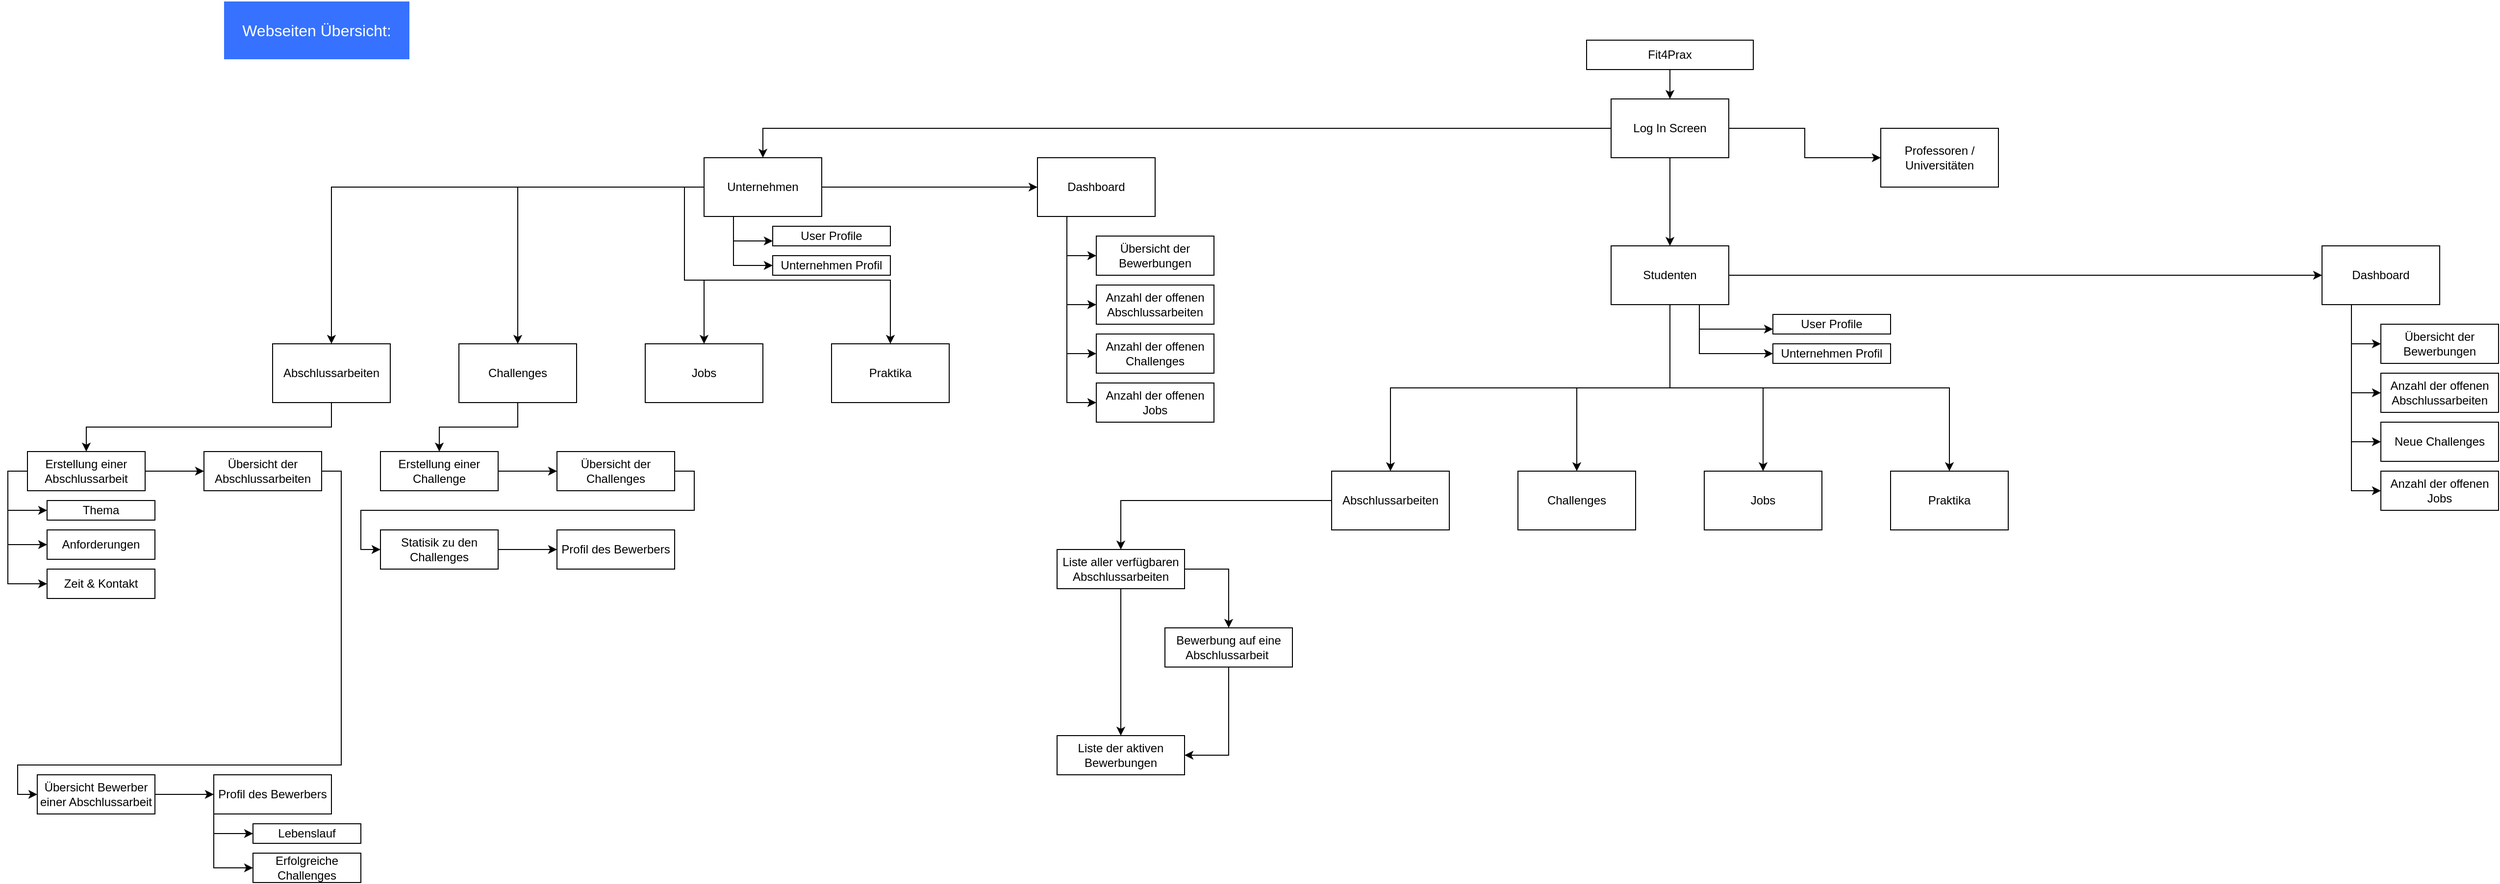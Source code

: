 <mxfile version="13.8.9-1" type="github">
  <diagram id="rN_J-9ETg_qTPU_yMJQu" name="Page-1">
    <mxGraphModel dx="5513" dy="2096" grid="1" gridSize="10" guides="1" tooltips="1" connect="1" arrows="1" fold="1" page="1" pageScale="1" pageWidth="1920" pageHeight="1200" math="0" shadow="0">
      <root>
        <mxCell id="0" />
        <mxCell id="1" parent="0" />
        <mxCell id="IwZt7iaxUgFLgzJAYP8h-428" style="edgeStyle=orthogonalEdgeStyle;rounded=0;orthogonalLoop=1;jettySize=auto;html=1;exitX=0.5;exitY=1;exitDx=0;exitDy=0;entryX=0.5;entryY=0;entryDx=0;entryDy=0;" parent="1" source="IwZt7iaxUgFLgzJAYP8h-424" target="IwZt7iaxUgFLgzJAYP8h-426" edge="1">
          <mxGeometry relative="1" as="geometry" />
        </mxCell>
        <mxCell id="IwZt7iaxUgFLgzJAYP8h-424" value="Fit4Prax" style="rounded=0;whiteSpace=wrap;html=1;" parent="1" vertex="1">
          <mxGeometry x="-490" y="-1140" width="170" height="30" as="geometry" />
        </mxCell>
        <mxCell id="IwZt7iaxUgFLgzJAYP8h-429" style="edgeStyle=orthogonalEdgeStyle;rounded=0;orthogonalLoop=1;jettySize=auto;html=1;entryX=0.5;entryY=0;entryDx=0;entryDy=0;" parent="1" source="IwZt7iaxUgFLgzJAYP8h-426" target="IwZt7iaxUgFLgzJAYP8h-430" edge="1">
          <mxGeometry relative="1" as="geometry">
            <mxPoint x="-570.0" y="-1050" as="targetPoint" />
          </mxGeometry>
        </mxCell>
        <mxCell id="IwZt7iaxUgFLgzJAYP8h-432" style="edgeStyle=orthogonalEdgeStyle;rounded=0;orthogonalLoop=1;jettySize=auto;html=1;exitX=0.5;exitY=1;exitDx=0;exitDy=0;entryX=0.5;entryY=0;entryDx=0;entryDy=0;" parent="1" source="IwZt7iaxUgFLgzJAYP8h-426" target="IwZt7iaxUgFLgzJAYP8h-431" edge="1">
          <mxGeometry relative="1" as="geometry" />
        </mxCell>
        <mxCell id="IwZt7iaxUgFLgzJAYP8h-434" style="edgeStyle=orthogonalEdgeStyle;rounded=0;orthogonalLoop=1;jettySize=auto;html=1;exitX=1;exitY=0.5;exitDx=0;exitDy=0;entryX=0;entryY=0.5;entryDx=0;entryDy=0;" parent="1" source="IwZt7iaxUgFLgzJAYP8h-426" target="IwZt7iaxUgFLgzJAYP8h-433" edge="1">
          <mxGeometry relative="1" as="geometry" />
        </mxCell>
        <mxCell id="IwZt7iaxUgFLgzJAYP8h-426" value="Log In Screen" style="rounded=0;whiteSpace=wrap;html=1;" parent="1" vertex="1">
          <mxGeometry x="-465" y="-1080" width="120" height="60" as="geometry" />
        </mxCell>
        <mxCell id="IwZt7iaxUgFLgzJAYP8h-439" style="edgeStyle=orthogonalEdgeStyle;rounded=0;orthogonalLoop=1;jettySize=auto;html=1;exitX=0.25;exitY=1;exitDx=0;exitDy=0;entryX=0;entryY=0.75;entryDx=0;entryDy=0;" parent="1" source="IwZt7iaxUgFLgzJAYP8h-430" target="IwZt7iaxUgFLgzJAYP8h-435" edge="1">
          <mxGeometry relative="1" as="geometry" />
        </mxCell>
        <mxCell id="IwZt7iaxUgFLgzJAYP8h-441" style="edgeStyle=orthogonalEdgeStyle;rounded=0;orthogonalLoop=1;jettySize=auto;html=1;exitX=0.25;exitY=1;exitDx=0;exitDy=0;entryX=0;entryY=0.5;entryDx=0;entryDy=0;" parent="1" source="IwZt7iaxUgFLgzJAYP8h-430" target="IwZt7iaxUgFLgzJAYP8h-436" edge="1">
          <mxGeometry relative="1" as="geometry">
            <mxPoint x="-1380.034" y="-900" as="targetPoint" />
          </mxGeometry>
        </mxCell>
        <mxCell id="IwZt7iaxUgFLgzJAYP8h-450" style="edgeStyle=orthogonalEdgeStyle;rounded=0;orthogonalLoop=1;jettySize=auto;html=1;exitX=0;exitY=0.5;exitDx=0;exitDy=0;entryX=0.5;entryY=0;entryDx=0;entryDy=0;" parent="1" source="IwZt7iaxUgFLgzJAYP8h-430" target="IwZt7iaxUgFLgzJAYP8h-443" edge="1">
          <mxGeometry relative="1" as="geometry" />
        </mxCell>
        <mxCell id="IwZt7iaxUgFLgzJAYP8h-451" style="edgeStyle=orthogonalEdgeStyle;rounded=0;orthogonalLoop=1;jettySize=auto;html=1;exitX=0;exitY=0.5;exitDx=0;exitDy=0;" parent="1" source="IwZt7iaxUgFLgzJAYP8h-430" target="IwZt7iaxUgFLgzJAYP8h-447" edge="1">
          <mxGeometry relative="1" as="geometry" />
        </mxCell>
        <mxCell id="IwZt7iaxUgFLgzJAYP8h-452" style="edgeStyle=orthogonalEdgeStyle;rounded=0;orthogonalLoop=1;jettySize=auto;html=1;exitX=0;exitY=0.5;exitDx=0;exitDy=0;" parent="1" source="IwZt7iaxUgFLgzJAYP8h-430" target="IwZt7iaxUgFLgzJAYP8h-449" edge="1">
          <mxGeometry relative="1" as="geometry" />
        </mxCell>
        <mxCell id="IwZt7iaxUgFLgzJAYP8h-454" style="edgeStyle=orthogonalEdgeStyle;rounded=0;orthogonalLoop=1;jettySize=auto;html=1;exitX=1;exitY=0.5;exitDx=0;exitDy=0;entryX=0;entryY=0.5;entryDx=0;entryDy=0;" parent="1" source="IwZt7iaxUgFLgzJAYP8h-430" target="IwZt7iaxUgFLgzJAYP8h-453" edge="1">
          <mxGeometry relative="1" as="geometry" />
        </mxCell>
        <mxCell id="IwZt7iaxUgFLgzJAYP8h-465" style="edgeStyle=orthogonalEdgeStyle;rounded=0;orthogonalLoop=1;jettySize=auto;html=1;exitX=0;exitY=0.5;exitDx=0;exitDy=0;entryX=0.5;entryY=0;entryDx=0;entryDy=0;" parent="1" source="IwZt7iaxUgFLgzJAYP8h-430" target="IwZt7iaxUgFLgzJAYP8h-464" edge="1">
          <mxGeometry relative="1" as="geometry" />
        </mxCell>
        <mxCell id="IwZt7iaxUgFLgzJAYP8h-430" value="Unternehmen" style="rounded=0;whiteSpace=wrap;html=1;" parent="1" vertex="1">
          <mxGeometry x="-1390" y="-1020" width="120" height="60" as="geometry" />
        </mxCell>
        <mxCell id="3NRR5k_P6wBEroULs3_i-11" style="edgeStyle=orthogonalEdgeStyle;rounded=0;orthogonalLoop=1;jettySize=auto;html=1;exitX=1;exitY=0.5;exitDx=0;exitDy=0;entryX=0;entryY=0.5;entryDx=0;entryDy=0;" parent="1" source="IwZt7iaxUgFLgzJAYP8h-431" target="3NRR5k_P6wBEroULs3_i-6" edge="1">
          <mxGeometry relative="1" as="geometry">
            <mxPoint x="-300" y="-900" as="targetPoint" />
          </mxGeometry>
        </mxCell>
        <mxCell id="JYuaUcvJa31lzN-BkhPr-9" style="edgeStyle=orthogonalEdgeStyle;rounded=0;orthogonalLoop=1;jettySize=auto;html=1;exitX=0.75;exitY=1;exitDx=0;exitDy=0;entryX=0;entryY=0.75;entryDx=0;entryDy=0;" edge="1" parent="1" source="IwZt7iaxUgFLgzJAYP8h-431" target="JYuaUcvJa31lzN-BkhPr-3">
          <mxGeometry relative="1" as="geometry" />
        </mxCell>
        <mxCell id="JYuaUcvJa31lzN-BkhPr-10" style="edgeStyle=orthogonalEdgeStyle;rounded=0;orthogonalLoop=1;jettySize=auto;html=1;exitX=0.75;exitY=1;exitDx=0;exitDy=0;entryX=0;entryY=0.5;entryDx=0;entryDy=0;" edge="1" parent="1" source="IwZt7iaxUgFLgzJAYP8h-431" target="JYuaUcvJa31lzN-BkhPr-4">
          <mxGeometry relative="1" as="geometry" />
        </mxCell>
        <mxCell id="JYuaUcvJa31lzN-BkhPr-11" style="edgeStyle=orthogonalEdgeStyle;rounded=0;orthogonalLoop=1;jettySize=auto;html=1;exitX=0.5;exitY=1;exitDx=0;exitDy=0;entryX=0.5;entryY=0;entryDx=0;entryDy=0;" edge="1" parent="1" source="IwZt7iaxUgFLgzJAYP8h-431" target="JYuaUcvJa31lzN-BkhPr-5">
          <mxGeometry relative="1" as="geometry" />
        </mxCell>
        <mxCell id="JYuaUcvJa31lzN-BkhPr-12" style="edgeStyle=orthogonalEdgeStyle;rounded=0;orthogonalLoop=1;jettySize=auto;html=1;exitX=0.5;exitY=1;exitDx=0;exitDy=0;entryX=0.5;entryY=0;entryDx=0;entryDy=0;" edge="1" parent="1" source="IwZt7iaxUgFLgzJAYP8h-431" target="JYuaUcvJa31lzN-BkhPr-6">
          <mxGeometry relative="1" as="geometry" />
        </mxCell>
        <mxCell id="JYuaUcvJa31lzN-BkhPr-13" style="edgeStyle=orthogonalEdgeStyle;rounded=0;orthogonalLoop=1;jettySize=auto;html=1;exitX=0.5;exitY=1;exitDx=0;exitDy=0;entryX=0.5;entryY=0;entryDx=0;entryDy=0;" edge="1" parent="1" source="IwZt7iaxUgFLgzJAYP8h-431" target="JYuaUcvJa31lzN-BkhPr-8">
          <mxGeometry relative="1" as="geometry" />
        </mxCell>
        <mxCell id="JYuaUcvJa31lzN-BkhPr-14" style="edgeStyle=orthogonalEdgeStyle;rounded=0;orthogonalLoop=1;jettySize=auto;html=1;exitX=0.5;exitY=1;exitDx=0;exitDy=0;" edge="1" parent="1" source="IwZt7iaxUgFLgzJAYP8h-431" target="JYuaUcvJa31lzN-BkhPr-7">
          <mxGeometry relative="1" as="geometry" />
        </mxCell>
        <mxCell id="IwZt7iaxUgFLgzJAYP8h-431" value="Studenten" style="rounded=0;whiteSpace=wrap;html=1;" parent="1" vertex="1">
          <mxGeometry x="-465" y="-930" width="120" height="60" as="geometry" />
        </mxCell>
        <mxCell id="IwZt7iaxUgFLgzJAYP8h-433" value="Professoren / Universitäten" style="rounded=0;whiteSpace=wrap;html=1;" parent="1" vertex="1">
          <mxGeometry x="-190" y="-1050" width="120" height="60" as="geometry" />
        </mxCell>
        <mxCell id="IwZt7iaxUgFLgzJAYP8h-435" value="User Profile" style="rounded=0;whiteSpace=wrap;html=1;" parent="1" vertex="1">
          <mxGeometry x="-1320" y="-950" width="120" height="20" as="geometry" />
        </mxCell>
        <mxCell id="IwZt7iaxUgFLgzJAYP8h-436" value="Unternehmen Profil" style="rounded=0;whiteSpace=wrap;html=1;" parent="1" vertex="1">
          <mxGeometry x="-1320" y="-920" width="120" height="20" as="geometry" />
        </mxCell>
        <mxCell id="IwZt7iaxUgFLgzJAYP8h-477" style="edgeStyle=orthogonalEdgeStyle;rounded=0;orthogonalLoop=1;jettySize=auto;html=1;exitX=0.5;exitY=1;exitDx=0;exitDy=0;" parent="1" source="IwZt7iaxUgFLgzJAYP8h-443" target="IwZt7iaxUgFLgzJAYP8h-470" edge="1">
          <mxGeometry relative="1" as="geometry" />
        </mxCell>
        <mxCell id="IwZt7iaxUgFLgzJAYP8h-443" value="Abschlussarbeiten" style="rounded=0;whiteSpace=wrap;html=1;" parent="1" vertex="1">
          <mxGeometry x="-1830" y="-830" width="120" height="60" as="geometry" />
        </mxCell>
        <mxCell id="IwZt7iaxUgFLgzJAYP8h-487" style="edgeStyle=orthogonalEdgeStyle;rounded=0;orthogonalLoop=1;jettySize=auto;html=1;exitX=0.5;exitY=1;exitDx=0;exitDy=0;entryX=0.5;entryY=0;entryDx=0;entryDy=0;" parent="1" source="IwZt7iaxUgFLgzJAYP8h-447" target="IwZt7iaxUgFLgzJAYP8h-483" edge="1">
          <mxGeometry relative="1" as="geometry" />
        </mxCell>
        <mxCell id="IwZt7iaxUgFLgzJAYP8h-447" value="Challenges" style="rounded=0;whiteSpace=wrap;html=1;" parent="1" vertex="1">
          <mxGeometry x="-1640" y="-830" width="120" height="60" as="geometry" />
        </mxCell>
        <mxCell id="IwZt7iaxUgFLgzJAYP8h-449" value="Praktika" style="rounded=0;whiteSpace=wrap;html=1;" parent="1" vertex="1">
          <mxGeometry x="-1260" y="-830" width="120" height="60" as="geometry" />
        </mxCell>
        <mxCell id="IwZt7iaxUgFLgzJAYP8h-457" style="edgeStyle=orthogonalEdgeStyle;rounded=0;orthogonalLoop=1;jettySize=auto;html=1;exitX=0.25;exitY=1;exitDx=0;exitDy=0;entryX=0;entryY=0.5;entryDx=0;entryDy=0;" parent="1" source="IwZt7iaxUgFLgzJAYP8h-453" target="IwZt7iaxUgFLgzJAYP8h-456" edge="1">
          <mxGeometry relative="1" as="geometry" />
        </mxCell>
        <mxCell id="IwZt7iaxUgFLgzJAYP8h-459" style="edgeStyle=orthogonalEdgeStyle;rounded=0;orthogonalLoop=1;jettySize=auto;html=1;exitX=0.25;exitY=1;exitDx=0;exitDy=0;entryX=0;entryY=0.5;entryDx=0;entryDy=0;" parent="1" source="IwZt7iaxUgFLgzJAYP8h-453" target="IwZt7iaxUgFLgzJAYP8h-458" edge="1">
          <mxGeometry relative="1" as="geometry" />
        </mxCell>
        <mxCell id="IwZt7iaxUgFLgzJAYP8h-462" style="edgeStyle=orthogonalEdgeStyle;rounded=0;orthogonalLoop=1;jettySize=auto;html=1;exitX=0.25;exitY=1;exitDx=0;exitDy=0;entryX=0;entryY=0.5;entryDx=0;entryDy=0;" parent="1" source="IwZt7iaxUgFLgzJAYP8h-453" target="IwZt7iaxUgFLgzJAYP8h-460" edge="1">
          <mxGeometry relative="1" as="geometry" />
        </mxCell>
        <mxCell id="IwZt7iaxUgFLgzJAYP8h-463" style="edgeStyle=orthogonalEdgeStyle;rounded=0;orthogonalLoop=1;jettySize=auto;html=1;exitX=0.25;exitY=1;exitDx=0;exitDy=0;entryX=0;entryY=0.5;entryDx=0;entryDy=0;" parent="1" source="IwZt7iaxUgFLgzJAYP8h-453" target="IwZt7iaxUgFLgzJAYP8h-461" edge="1">
          <mxGeometry relative="1" as="geometry" />
        </mxCell>
        <mxCell id="IwZt7iaxUgFLgzJAYP8h-453" value="Dashboard" style="rounded=0;whiteSpace=wrap;html=1;" parent="1" vertex="1">
          <mxGeometry x="-1050" y="-1020" width="120" height="60" as="geometry" />
        </mxCell>
        <mxCell id="IwZt7iaxUgFLgzJAYP8h-456" value="Übersicht der Bewerbungen" style="rounded=0;whiteSpace=wrap;html=1;" parent="1" vertex="1">
          <mxGeometry x="-990" y="-940" width="120" height="40" as="geometry" />
        </mxCell>
        <mxCell id="IwZt7iaxUgFLgzJAYP8h-458" value="Anzahl der offenen Abschlussarbeiten" style="rounded=0;whiteSpace=wrap;html=1;" parent="1" vertex="1">
          <mxGeometry x="-990" y="-890" width="120" height="40" as="geometry" />
        </mxCell>
        <mxCell id="IwZt7iaxUgFLgzJAYP8h-460" value="Anzahl der offenen Challenges" style="rounded=0;whiteSpace=wrap;html=1;" parent="1" vertex="1">
          <mxGeometry x="-990" y="-840" width="120" height="40" as="geometry" />
        </mxCell>
        <mxCell id="IwZt7iaxUgFLgzJAYP8h-461" value="Anzahl der offenen Jobs" style="rounded=0;whiteSpace=wrap;html=1;" parent="1" vertex="1">
          <mxGeometry x="-990" y="-790" width="120" height="40" as="geometry" />
        </mxCell>
        <mxCell id="IwZt7iaxUgFLgzJAYP8h-464" value="Jobs" style="rounded=0;whiteSpace=wrap;html=1;" parent="1" vertex="1">
          <mxGeometry x="-1450" y="-830" width="120" height="60" as="geometry" />
        </mxCell>
        <mxCell id="IwZt7iaxUgFLgzJAYP8h-473" style="edgeStyle=orthogonalEdgeStyle;rounded=0;orthogonalLoop=1;jettySize=auto;html=1;exitX=1;exitY=0.5;exitDx=0;exitDy=0;entryX=0;entryY=0.5;entryDx=0;entryDy=0;" parent="1" source="IwZt7iaxUgFLgzJAYP8h-469" target="IwZt7iaxUgFLgzJAYP8h-471" edge="1">
          <mxGeometry relative="1" as="geometry">
            <Array as="points">
              <mxPoint x="-1760" y="-700" />
              <mxPoint x="-1760" y="-400" />
              <mxPoint x="-2090" y="-400" />
              <mxPoint x="-2090" y="-370" />
            </Array>
          </mxGeometry>
        </mxCell>
        <mxCell id="IwZt7iaxUgFLgzJAYP8h-469" value="Übersicht der Abschlussarbeiten" style="rounded=0;whiteSpace=wrap;html=1;" parent="1" vertex="1">
          <mxGeometry x="-1900" y="-720" width="120" height="40" as="geometry" />
        </mxCell>
        <mxCell id="IwZt7iaxUgFLgzJAYP8h-472" style="edgeStyle=orthogonalEdgeStyle;rounded=0;orthogonalLoop=1;jettySize=auto;html=1;exitX=1;exitY=0.5;exitDx=0;exitDy=0;entryX=0;entryY=0.5;entryDx=0;entryDy=0;" parent="1" source="IwZt7iaxUgFLgzJAYP8h-470" target="IwZt7iaxUgFLgzJAYP8h-469" edge="1">
          <mxGeometry relative="1" as="geometry" />
        </mxCell>
        <mxCell id="IwZt7iaxUgFLgzJAYP8h-498" style="edgeStyle=orthogonalEdgeStyle;rounded=0;orthogonalLoop=1;jettySize=auto;html=1;exitX=0;exitY=0.5;exitDx=0;exitDy=0;entryX=0;entryY=0.5;entryDx=0;entryDy=0;" parent="1" source="IwZt7iaxUgFLgzJAYP8h-470" target="IwZt7iaxUgFLgzJAYP8h-496" edge="1">
          <mxGeometry relative="1" as="geometry" />
        </mxCell>
        <mxCell id="IwZt7iaxUgFLgzJAYP8h-499" style="edgeStyle=orthogonalEdgeStyle;rounded=0;orthogonalLoop=1;jettySize=auto;html=1;exitX=0;exitY=0.5;exitDx=0;exitDy=0;entryX=0;entryY=0.5;entryDx=0;entryDy=0;" parent="1" source="IwZt7iaxUgFLgzJAYP8h-470" target="IwZt7iaxUgFLgzJAYP8h-497" edge="1">
          <mxGeometry relative="1" as="geometry" />
        </mxCell>
        <mxCell id="IwZt7iaxUgFLgzJAYP8h-501" style="edgeStyle=orthogonalEdgeStyle;rounded=0;orthogonalLoop=1;jettySize=auto;html=1;exitX=0;exitY=0.5;exitDx=0;exitDy=0;entryX=0;entryY=0.5;entryDx=0;entryDy=0;" parent="1" source="IwZt7iaxUgFLgzJAYP8h-470" target="IwZt7iaxUgFLgzJAYP8h-500" edge="1">
          <mxGeometry relative="1" as="geometry" />
        </mxCell>
        <mxCell id="IwZt7iaxUgFLgzJAYP8h-470" value="Erstellung einer Abschlussarbeit" style="rounded=0;whiteSpace=wrap;html=1;" parent="1" vertex="1">
          <mxGeometry x="-2080" y="-720" width="120" height="40" as="geometry" />
        </mxCell>
        <mxCell id="IwZt7iaxUgFLgzJAYP8h-479" style="edgeStyle=orthogonalEdgeStyle;rounded=0;orthogonalLoop=1;jettySize=auto;html=1;exitX=1;exitY=0.5;exitDx=0;exitDy=0;entryX=0;entryY=0.5;entryDx=0;entryDy=0;" parent="1" source="IwZt7iaxUgFLgzJAYP8h-471" target="IwZt7iaxUgFLgzJAYP8h-478" edge="1">
          <mxGeometry relative="1" as="geometry" />
        </mxCell>
        <mxCell id="IwZt7iaxUgFLgzJAYP8h-471" value="Übersicht Bewerber einer Abschlussarbeit" style="rounded=0;whiteSpace=wrap;html=1;" parent="1" vertex="1">
          <mxGeometry x="-2070" y="-390" width="120" height="40" as="geometry" />
        </mxCell>
        <mxCell id="IwZt7iaxUgFLgzJAYP8h-490" style="edgeStyle=orthogonalEdgeStyle;rounded=0;orthogonalLoop=1;jettySize=auto;html=1;exitX=0;exitY=1;exitDx=0;exitDy=0;entryX=0;entryY=0.5;entryDx=0;entryDy=0;" parent="1" source="IwZt7iaxUgFLgzJAYP8h-478" target="IwZt7iaxUgFLgzJAYP8h-488" edge="1">
          <mxGeometry relative="1" as="geometry" />
        </mxCell>
        <mxCell id="IwZt7iaxUgFLgzJAYP8h-495" style="edgeStyle=orthogonalEdgeStyle;rounded=0;orthogonalLoop=1;jettySize=auto;html=1;exitX=0;exitY=1;exitDx=0;exitDy=0;entryX=0;entryY=0.5;entryDx=0;entryDy=0;" parent="1" source="IwZt7iaxUgFLgzJAYP8h-478" target="IwZt7iaxUgFLgzJAYP8h-489" edge="1">
          <mxGeometry relative="1" as="geometry" />
        </mxCell>
        <mxCell id="IwZt7iaxUgFLgzJAYP8h-478" value="Profil des Bewerbers" style="rounded=0;whiteSpace=wrap;html=1;" parent="1" vertex="1">
          <mxGeometry x="-1890" y="-390" width="120" height="40" as="geometry" />
        </mxCell>
        <mxCell id="IwZt7iaxUgFLgzJAYP8h-480" style="edgeStyle=orthogonalEdgeStyle;rounded=0;orthogonalLoop=1;jettySize=auto;html=1;exitX=1;exitY=0.5;exitDx=0;exitDy=0;entryX=0;entryY=0.5;entryDx=0;entryDy=0;" parent="1" source="IwZt7iaxUgFLgzJAYP8h-481" target="IwZt7iaxUgFLgzJAYP8h-485" edge="1">
          <mxGeometry relative="1" as="geometry" />
        </mxCell>
        <mxCell id="IwZt7iaxUgFLgzJAYP8h-481" value="Übersicht der Challenges" style="rounded=0;whiteSpace=wrap;html=1;" parent="1" vertex="1">
          <mxGeometry x="-1540" y="-720" width="120" height="40" as="geometry" />
        </mxCell>
        <mxCell id="IwZt7iaxUgFLgzJAYP8h-482" style="edgeStyle=orthogonalEdgeStyle;rounded=0;orthogonalLoop=1;jettySize=auto;html=1;exitX=1;exitY=0.5;exitDx=0;exitDy=0;entryX=0;entryY=0.5;entryDx=0;entryDy=0;" parent="1" source="IwZt7iaxUgFLgzJAYP8h-483" target="IwZt7iaxUgFLgzJAYP8h-481" edge="1">
          <mxGeometry relative="1" as="geometry" />
        </mxCell>
        <mxCell id="IwZt7iaxUgFLgzJAYP8h-483" value="Erstellung einer Challenge" style="rounded=0;whiteSpace=wrap;html=1;" parent="1" vertex="1">
          <mxGeometry x="-1720" y="-720" width="120" height="40" as="geometry" />
        </mxCell>
        <mxCell id="IwZt7iaxUgFLgzJAYP8h-484" style="edgeStyle=orthogonalEdgeStyle;rounded=0;orthogonalLoop=1;jettySize=auto;html=1;exitX=1;exitY=0.5;exitDx=0;exitDy=0;entryX=0;entryY=0.5;entryDx=0;entryDy=0;" parent="1" source="IwZt7iaxUgFLgzJAYP8h-485" target="IwZt7iaxUgFLgzJAYP8h-486" edge="1">
          <mxGeometry relative="1" as="geometry" />
        </mxCell>
        <mxCell id="IwZt7iaxUgFLgzJAYP8h-485" value="Statisik zu den Challenges" style="rounded=0;whiteSpace=wrap;html=1;" parent="1" vertex="1">
          <mxGeometry x="-1720" y="-640" width="120" height="40" as="geometry" />
        </mxCell>
        <mxCell id="IwZt7iaxUgFLgzJAYP8h-486" value="Profil des Bewerbers" style="rounded=0;whiteSpace=wrap;html=1;" parent="1" vertex="1">
          <mxGeometry x="-1540" y="-640" width="120" height="40" as="geometry" />
        </mxCell>
        <mxCell id="IwZt7iaxUgFLgzJAYP8h-488" value="Lebenslauf" style="rounded=0;whiteSpace=wrap;html=1;" parent="1" vertex="1">
          <mxGeometry x="-1850" y="-340" width="110" height="20" as="geometry" />
        </mxCell>
        <mxCell id="IwZt7iaxUgFLgzJAYP8h-489" value="Erfolgreiche Challenges" style="rounded=0;whiteSpace=wrap;html=1;" parent="1" vertex="1">
          <mxGeometry x="-1850" y="-310" width="110" height="30" as="geometry" />
        </mxCell>
        <mxCell id="IwZt7iaxUgFLgzJAYP8h-496" value="Thema" style="rounded=0;whiteSpace=wrap;html=1;" parent="1" vertex="1">
          <mxGeometry x="-2060" y="-670" width="110" height="20" as="geometry" />
        </mxCell>
        <mxCell id="IwZt7iaxUgFLgzJAYP8h-497" value="Anforderungen" style="rounded=0;whiteSpace=wrap;html=1;" parent="1" vertex="1">
          <mxGeometry x="-2060" y="-640" width="110" height="30" as="geometry" />
        </mxCell>
        <mxCell id="IwZt7iaxUgFLgzJAYP8h-500" value="Zeit &amp;amp; Kontakt" style="rounded=0;whiteSpace=wrap;html=1;" parent="1" vertex="1">
          <mxGeometry x="-2060" y="-600" width="110" height="30" as="geometry" />
        </mxCell>
        <mxCell id="3NRR5k_P6wBEroULs3_i-1" value="&lt;font style=&quot;font-size: 16px&quot; color=&quot;#ffffff&quot;&gt;Webseiten Übersicht:&lt;/font&gt;" style="whiteSpace=wrap;html=1;fillColor=#3672FF;strokeColor=#FFFFFF;" parent="1" vertex="1">
          <mxGeometry x="-1880" y="-1180" width="190" height="60" as="geometry" />
        </mxCell>
        <mxCell id="3NRR5k_P6wBEroULs3_i-2" style="edgeStyle=orthogonalEdgeStyle;rounded=0;orthogonalLoop=1;jettySize=auto;html=1;exitX=0.25;exitY=1;exitDx=0;exitDy=0;entryX=0;entryY=0.5;entryDx=0;entryDy=0;" parent="1" source="3NRR5k_P6wBEroULs3_i-6" target="3NRR5k_P6wBEroULs3_i-7" edge="1">
          <mxGeometry relative="1" as="geometry" />
        </mxCell>
        <mxCell id="3NRR5k_P6wBEroULs3_i-3" style="edgeStyle=orthogonalEdgeStyle;rounded=0;orthogonalLoop=1;jettySize=auto;html=1;exitX=0.25;exitY=1;exitDx=0;exitDy=0;entryX=0;entryY=0.5;entryDx=0;entryDy=0;" parent="1" source="3NRR5k_P6wBEroULs3_i-6" target="3NRR5k_P6wBEroULs3_i-8" edge="1">
          <mxGeometry relative="1" as="geometry" />
        </mxCell>
        <mxCell id="3NRR5k_P6wBEroULs3_i-4" style="edgeStyle=orthogonalEdgeStyle;rounded=0;orthogonalLoop=1;jettySize=auto;html=1;exitX=0.25;exitY=1;exitDx=0;exitDy=0;entryX=0;entryY=0.5;entryDx=0;entryDy=0;" parent="1" source="3NRR5k_P6wBEroULs3_i-6" target="3NRR5k_P6wBEroULs3_i-9" edge="1">
          <mxGeometry relative="1" as="geometry" />
        </mxCell>
        <mxCell id="3NRR5k_P6wBEroULs3_i-5" style="edgeStyle=orthogonalEdgeStyle;rounded=0;orthogonalLoop=1;jettySize=auto;html=1;exitX=0.25;exitY=1;exitDx=0;exitDy=0;entryX=0;entryY=0.5;entryDx=0;entryDy=0;" parent="1" source="3NRR5k_P6wBEroULs3_i-6" target="3NRR5k_P6wBEroULs3_i-10" edge="1">
          <mxGeometry relative="1" as="geometry" />
        </mxCell>
        <mxCell id="3NRR5k_P6wBEroULs3_i-6" value="Dashboard" style="rounded=0;whiteSpace=wrap;html=1;" parent="1" vertex="1">
          <mxGeometry x="260" y="-930" width="120" height="60" as="geometry" />
        </mxCell>
        <mxCell id="3NRR5k_P6wBEroULs3_i-7" value="Übersicht der Bewerbungen" style="rounded=0;whiteSpace=wrap;html=1;" parent="1" vertex="1">
          <mxGeometry x="320" y="-850" width="120" height="40" as="geometry" />
        </mxCell>
        <mxCell id="3NRR5k_P6wBEroULs3_i-8" value="Anzahl der offenen Abschlussarbeiten" style="rounded=0;whiteSpace=wrap;html=1;" parent="1" vertex="1">
          <mxGeometry x="320" y="-800" width="120" height="40" as="geometry" />
        </mxCell>
        <mxCell id="3NRR5k_P6wBEroULs3_i-9" value="Neue Challenges" style="rounded=0;whiteSpace=wrap;html=1;" parent="1" vertex="1">
          <mxGeometry x="320" y="-750" width="120" height="40" as="geometry" />
        </mxCell>
        <mxCell id="3NRR5k_P6wBEroULs3_i-10" value="Anzahl der offenen Jobs" style="rounded=0;whiteSpace=wrap;html=1;" parent="1" vertex="1">
          <mxGeometry x="320" y="-700" width="120" height="40" as="geometry" />
        </mxCell>
        <mxCell id="JYuaUcvJa31lzN-BkhPr-3" value="User Profile" style="rounded=0;whiteSpace=wrap;html=1;" vertex="1" parent="1">
          <mxGeometry x="-300" y="-860" width="120" height="20" as="geometry" />
        </mxCell>
        <mxCell id="JYuaUcvJa31lzN-BkhPr-4" value="Unternehmen Profil" style="rounded=0;whiteSpace=wrap;html=1;" vertex="1" parent="1">
          <mxGeometry x="-300" y="-830" width="120" height="20" as="geometry" />
        </mxCell>
        <mxCell id="JYuaUcvJa31lzN-BkhPr-17" style="edgeStyle=orthogonalEdgeStyle;rounded=0;orthogonalLoop=1;jettySize=auto;html=1;exitX=0;exitY=0.5;exitDx=0;exitDy=0;entryX=0.5;entryY=0;entryDx=0;entryDy=0;" edge="1" parent="1" source="JYuaUcvJa31lzN-BkhPr-5" target="JYuaUcvJa31lzN-BkhPr-15">
          <mxGeometry relative="1" as="geometry" />
        </mxCell>
        <mxCell id="JYuaUcvJa31lzN-BkhPr-5" value="Abschlussarbeiten" style="rounded=0;whiteSpace=wrap;html=1;" vertex="1" parent="1">
          <mxGeometry x="-750" y="-700" width="120" height="60" as="geometry" />
        </mxCell>
        <mxCell id="JYuaUcvJa31lzN-BkhPr-6" value="Challenges" style="rounded=0;whiteSpace=wrap;html=1;" vertex="1" parent="1">
          <mxGeometry x="-560" y="-700" width="120" height="60" as="geometry" />
        </mxCell>
        <mxCell id="JYuaUcvJa31lzN-BkhPr-7" value="Praktika" style="rounded=0;whiteSpace=wrap;html=1;" vertex="1" parent="1">
          <mxGeometry x="-180" y="-700" width="120" height="60" as="geometry" />
        </mxCell>
        <mxCell id="JYuaUcvJa31lzN-BkhPr-8" value="Jobs" style="rounded=0;whiteSpace=wrap;html=1;" vertex="1" parent="1">
          <mxGeometry x="-370" y="-700" width="120" height="60" as="geometry" />
        </mxCell>
        <mxCell id="JYuaUcvJa31lzN-BkhPr-18" style="edgeStyle=orthogonalEdgeStyle;rounded=0;orthogonalLoop=1;jettySize=auto;html=1;exitX=0.5;exitY=1;exitDx=0;exitDy=0;" edge="1" parent="1" source="JYuaUcvJa31lzN-BkhPr-15" target="JYuaUcvJa31lzN-BkhPr-16">
          <mxGeometry relative="1" as="geometry" />
        </mxCell>
        <mxCell id="JYuaUcvJa31lzN-BkhPr-20" style="edgeStyle=orthogonalEdgeStyle;rounded=0;orthogonalLoop=1;jettySize=auto;html=1;exitX=1;exitY=0.5;exitDx=0;exitDy=0;" edge="1" parent="1" source="JYuaUcvJa31lzN-BkhPr-15" target="JYuaUcvJa31lzN-BkhPr-19">
          <mxGeometry relative="1" as="geometry" />
        </mxCell>
        <mxCell id="JYuaUcvJa31lzN-BkhPr-15" value="Liste aller verfügbaren Abschlussarbeiten" style="rounded=0;whiteSpace=wrap;html=1;" vertex="1" parent="1">
          <mxGeometry x="-1030" y="-620" width="130" height="40" as="geometry" />
        </mxCell>
        <mxCell id="JYuaUcvJa31lzN-BkhPr-16" value="Liste der aktiven Bewerbungen" style="rounded=0;whiteSpace=wrap;html=1;" vertex="1" parent="1">
          <mxGeometry x="-1030" y="-430" width="130" height="40" as="geometry" />
        </mxCell>
        <mxCell id="JYuaUcvJa31lzN-BkhPr-21" style="edgeStyle=orthogonalEdgeStyle;rounded=0;orthogonalLoop=1;jettySize=auto;html=1;exitX=0.5;exitY=1;exitDx=0;exitDy=0;entryX=1;entryY=0.5;entryDx=0;entryDy=0;" edge="1" parent="1" source="JYuaUcvJa31lzN-BkhPr-19" target="JYuaUcvJa31lzN-BkhPr-16">
          <mxGeometry relative="1" as="geometry" />
        </mxCell>
        <mxCell id="JYuaUcvJa31lzN-BkhPr-19" value="Bewerbung auf eine Abschlussarbeit&amp;nbsp;" style="rounded=0;whiteSpace=wrap;html=1;" vertex="1" parent="1">
          <mxGeometry x="-920" y="-540" width="130" height="40" as="geometry" />
        </mxCell>
      </root>
    </mxGraphModel>
  </diagram>
</mxfile>
